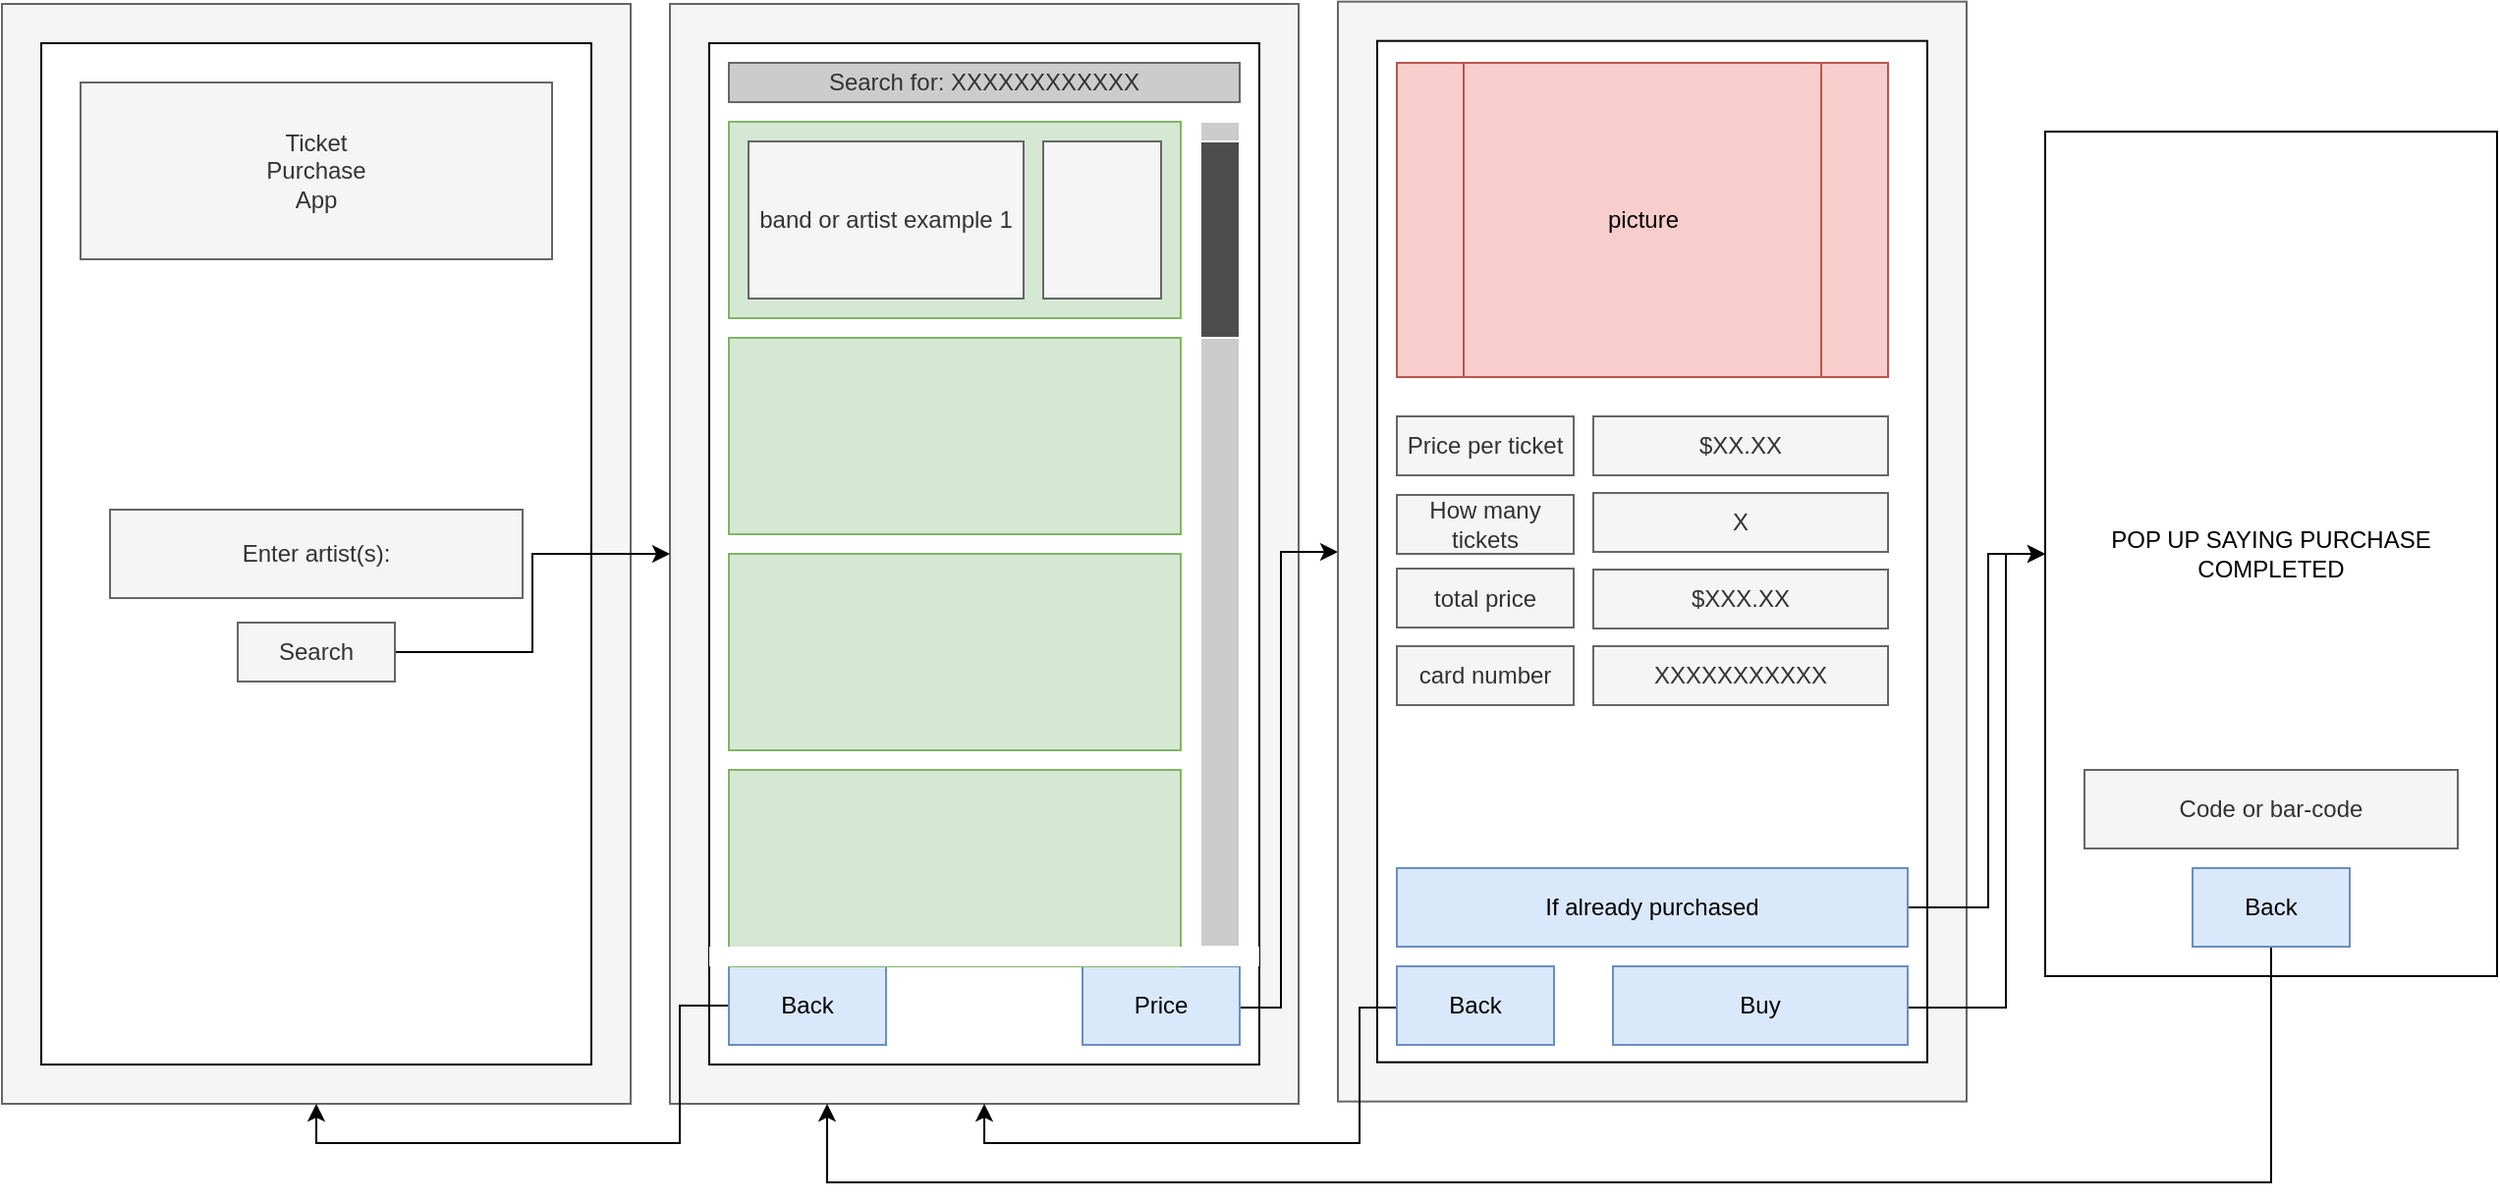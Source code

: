 <mxfile version="11.2.8" type="device" pages="1"><diagram id="AOk9VUPWFZsyAOvDKdK8" name="Page-1"><mxGraphModel dx="1402" dy="1796" grid="1" gridSize="10" guides="1" tooltips="1" connect="1" arrows="1" fold="1" page="1" pageScale="1" pageWidth="850" pageHeight="1100" math="0" shadow="0"><root><mxCell id="0"/><mxCell id="1" parent="0"/><mxCell id="KgG4tt-gbWZ3miLP_WWU-1" value="" style="rounded=0;whiteSpace=wrap;html=1;fillColor=#f5f5f5;strokeColor=#666666;fontColor=#333333;" vertex="1" parent="1"><mxGeometry width="320" height="560" as="geometry"/></mxCell><mxCell id="KgG4tt-gbWZ3miLP_WWU-7" value="" style="rounded=0;whiteSpace=wrap;html=1;strokeWidth=1;" vertex="1" parent="1"><mxGeometry x="20" y="20" width="280" height="520" as="geometry"/></mxCell><mxCell id="KgG4tt-gbWZ3miLP_WWU-23" value="" style="rounded=0;whiteSpace=wrap;html=1;fillColor=#f5f5f5;strokeColor=#666666;fontColor=#333333;" vertex="1" parent="1"><mxGeometry x="340" width="320" height="560" as="geometry"/></mxCell><mxCell id="KgG4tt-gbWZ3miLP_WWU-24" value="" style="rounded=0;whiteSpace=wrap;html=1;strokeWidth=1;" vertex="1" parent="1"><mxGeometry x="360" y="20" width="280" height="520" as="geometry"/></mxCell><mxCell id="KgG4tt-gbWZ3miLP_WWU-38" style="edgeStyle=orthogonalEdgeStyle;rounded=0;orthogonalLoop=1;jettySize=auto;html=1;exitX=0;exitY=0.5;exitDx=0;exitDy=0;entryX=0.5;entryY=1;entryDx=0;entryDy=0;" edge="1" parent="1" source="KgG4tt-gbWZ3miLP_WWU-5" target="KgG4tt-gbWZ3miLP_WWU-1"><mxGeometry relative="1" as="geometry"/></mxCell><mxCell id="KgG4tt-gbWZ3miLP_WWU-5" value="Back" style="text;html=1;strokeColor=#6c8ebf;fillColor=#dae8fc;align=center;verticalAlign=middle;whiteSpace=wrap;rounded=0;strokeWidth=1;" vertex="1" parent="1"><mxGeometry x="370" y="490" width="80" height="40" as="geometry"/></mxCell><mxCell id="KgG4tt-gbWZ3miLP_WWU-41" style="edgeStyle=orthogonalEdgeStyle;rounded=0;orthogonalLoop=1;jettySize=auto;html=1;" edge="1" parent="1" source="KgG4tt-gbWZ3miLP_WWU-6" target="KgG4tt-gbWZ3miLP_WWU-39"><mxGeometry relative="1" as="geometry"><Array as="points"><mxPoint x="651" y="511"/><mxPoint x="651" y="279"/></Array></mxGeometry></mxCell><mxCell id="KgG4tt-gbWZ3miLP_WWU-6" value="Price" style="text;html=1;strokeColor=#6c8ebf;fillColor=#dae8fc;align=center;verticalAlign=middle;whiteSpace=wrap;rounded=0;strokeWidth=1;" vertex="1" parent="1"><mxGeometry x="550" y="490" width="80" height="40" as="geometry"/></mxCell><mxCell id="KgG4tt-gbWZ3miLP_WWU-22" value="Search for: XXXXXXXXXXXX" style="text;html=1;strokeColor=#666666;fillColor=#CCCCCC;align=center;verticalAlign=middle;whiteSpace=wrap;rounded=0;fontColor=#333333;gradientColor=none;" vertex="1" parent="1"><mxGeometry x="370" y="30" width="260" height="20" as="geometry"/></mxCell><mxCell id="KgG4tt-gbWZ3miLP_WWU-25" value="" style="rounded=0;whiteSpace=wrap;html=1;strokeColor=#FFFFFF;strokeWidth=1;fillColor=#CCCCCC;gradientColor=none;" vertex="1" parent="1"><mxGeometry x="610" y="60" width="20" height="420" as="geometry"/></mxCell><mxCell id="KgG4tt-gbWZ3miLP_WWU-26" value="" style="rounded=0;whiteSpace=wrap;html=1;strokeColor=#FFFFFF;strokeWidth=1;fillColor=#4D4D4D;gradientColor=none;" vertex="1" parent="1"><mxGeometry x="610" y="70" width="20" height="100" as="geometry"/></mxCell><mxCell id="KgG4tt-gbWZ3miLP_WWU-27" value="" style="rounded=0;whiteSpace=wrap;html=1;strokeWidth=1;fillColor=#d5e8d4;strokeColor=#82b366;" vertex="1" parent="1"><mxGeometry x="370" y="60" width="230" height="100" as="geometry"/></mxCell><mxCell id="KgG4tt-gbWZ3miLP_WWU-28" value="" style="rounded=0;whiteSpace=wrap;html=1;strokeWidth=1;fillColor=#d5e8d4;strokeColor=#82b366;" vertex="1" parent="1"><mxGeometry x="370" y="170" width="230" height="100" as="geometry"/></mxCell><mxCell id="KgG4tt-gbWZ3miLP_WWU-29" value="" style="rounded=0;whiteSpace=wrap;html=1;strokeWidth=1;fillColor=#d5e8d4;strokeColor=#82b366;" vertex="1" parent="1"><mxGeometry x="370" y="280" width="230" height="100" as="geometry"/></mxCell><mxCell id="KgG4tt-gbWZ3miLP_WWU-30" value="" style="rounded=0;whiteSpace=wrap;html=1;strokeWidth=1;fillColor=#d5e8d4;strokeColor=#82b366;" vertex="1" parent="1"><mxGeometry x="370" y="390" width="230" height="100" as="geometry"/></mxCell><mxCell id="KgG4tt-gbWZ3miLP_WWU-31" value="" style="rounded=0;whiteSpace=wrap;html=1;strokeWidth=1;fillColor=#ffffff;strokeColor=none;" vertex="1" parent="1"><mxGeometry x="360" y="480" width="280" height="10" as="geometry"/></mxCell><mxCell id="KgG4tt-gbWZ3miLP_WWU-37" style="edgeStyle=orthogonalEdgeStyle;rounded=0;orthogonalLoop=1;jettySize=auto;html=1;" edge="1" parent="1" source="KgG4tt-gbWZ3miLP_WWU-32" target="KgG4tt-gbWZ3miLP_WWU-23"><mxGeometry relative="1" as="geometry"/></mxCell><mxCell id="KgG4tt-gbWZ3miLP_WWU-32" value="Search" style="text;html=1;strokeColor=#666666;fillColor=#f5f5f5;align=center;verticalAlign=middle;whiteSpace=wrap;rounded=0;fontColor=#333333;" vertex="1" parent="1"><mxGeometry x="120" y="315" width="80" height="30" as="geometry"/></mxCell><mxCell id="KgG4tt-gbWZ3miLP_WWU-33" value="Enter artist(s):" style="rounded=0;whiteSpace=wrap;html=1;strokeWidth=1;fillColor=#f5f5f5;strokeColor=#666666;fontColor=#333333;" vertex="1" parent="1"><mxGeometry x="55" y="257.5" width="210" height="45" as="geometry"/></mxCell><mxCell id="KgG4tt-gbWZ3miLP_WWU-34" value="Ticket&lt;br&gt;Purchase&lt;br&gt;App" style="text;html=1;strokeColor=#666666;fillColor=#f5f5f5;align=center;verticalAlign=middle;whiteSpace=wrap;rounded=0;fontColor=#333333;" vertex="1" parent="1"><mxGeometry x="40" y="40" width="240" height="90" as="geometry"/></mxCell><mxCell id="KgG4tt-gbWZ3miLP_WWU-35" value="band or artist example 1" style="text;html=1;align=center;verticalAlign=middle;whiteSpace=wrap;rounded=0;fillColor=#f5f5f5;strokeColor=#666666;fontColor=#333333;" vertex="1" parent="1"><mxGeometry x="380" y="70" width="140" height="80" as="geometry"/></mxCell><mxCell id="KgG4tt-gbWZ3miLP_WWU-36" value="" style="text;html=1;align=center;verticalAlign=middle;whiteSpace=wrap;rounded=0;fillColor=#f5f5f5;strokeColor=#666666;fontColor=#333333;" vertex="1" parent="1"><mxGeometry x="530" y="70" width="60" height="80" as="geometry"/></mxCell><mxCell id="KgG4tt-gbWZ3miLP_WWU-39" value="" style="rounded=0;whiteSpace=wrap;html=1;fillColor=#f5f5f5;strokeColor=#666666;fontColor=#333333;" vertex="1" parent="1"><mxGeometry x="680" y="-1.167" width="320" height="560" as="geometry"/></mxCell><mxCell id="KgG4tt-gbWZ3miLP_WWU-40" value="" style="rounded=0;whiteSpace=wrap;html=1;strokeWidth=1;" vertex="1" parent="1"><mxGeometry x="700" y="18.833" width="280" height="520" as="geometry"/></mxCell><mxCell id="KgG4tt-gbWZ3miLP_WWU-43" style="edgeStyle=orthogonalEdgeStyle;rounded=0;orthogonalLoop=1;jettySize=auto;html=1;entryX=0.5;entryY=1;entryDx=0;entryDy=0;" edge="1" parent="1" source="KgG4tt-gbWZ3miLP_WWU-42" target="KgG4tt-gbWZ3miLP_WWU-23"><mxGeometry relative="1" as="geometry"><Array as="points"><mxPoint x="691" y="511"/><mxPoint x="691" y="580"/><mxPoint x="500" y="580"/></Array></mxGeometry></mxCell><mxCell id="KgG4tt-gbWZ3miLP_WWU-42" value="Back" style="text;html=1;strokeColor=#6c8ebf;fillColor=#dae8fc;align=center;verticalAlign=middle;whiteSpace=wrap;rounded=0;strokeWidth=1;" vertex="1" parent="1"><mxGeometry x="710" y="490" width="80" height="40" as="geometry"/></mxCell><mxCell id="KgG4tt-gbWZ3miLP_WWU-44" value="picture" style="shape=process;whiteSpace=wrap;html=1;backgroundOutline=1;strokeColor=#b85450;strokeWidth=1;fillColor=#f8cecc;size=0.134;" vertex="1" parent="1"><mxGeometry x="710" y="30" width="250" height="160" as="geometry"/></mxCell><mxCell id="KgG4tt-gbWZ3miLP_WWU-45" value="Price per ticket" style="rounded=0;whiteSpace=wrap;html=1;strokeColor=#666666;strokeWidth=1;fillColor=#f5f5f5;fontColor=#333333;" vertex="1" parent="1"><mxGeometry x="710" y="210" width="90" height="30" as="geometry"/></mxCell><mxCell id="KgG4tt-gbWZ3miLP_WWU-46" value="$XX.XX" style="rounded=0;whiteSpace=wrap;html=1;strokeColor=#666666;strokeWidth=1;fillColor=#f5f5f5;fontColor=#333333;" vertex="1" parent="1"><mxGeometry x="810" y="210" width="150" height="30" as="geometry"/></mxCell><mxCell id="KgG4tt-gbWZ3miLP_WWU-47" value="How many tickets" style="rounded=0;whiteSpace=wrap;html=1;strokeColor=#666666;strokeWidth=1;fillColor=#f5f5f5;fontColor=#333333;" vertex="1" parent="1"><mxGeometry x="710" y="250" width="90" height="30" as="geometry"/></mxCell><mxCell id="KgG4tt-gbWZ3miLP_WWU-48" value="X" style="rounded=0;whiteSpace=wrap;html=1;strokeColor=#666666;strokeWidth=1;fillColor=#f5f5f5;fontColor=#333333;" vertex="1" parent="1"><mxGeometry x="810" y="249" width="150" height="30" as="geometry"/></mxCell><mxCell id="KgG4tt-gbWZ3miLP_WWU-49" value="total price" style="rounded=0;whiteSpace=wrap;html=1;strokeColor=#666666;strokeWidth=1;fillColor=#f5f5f5;fontColor=#333333;" vertex="1" parent="1"><mxGeometry x="710" y="287.5" width="90" height="30" as="geometry"/></mxCell><mxCell id="KgG4tt-gbWZ3miLP_WWU-50" value="$XXX.XX" style="rounded=0;whiteSpace=wrap;html=1;strokeColor=#666666;strokeWidth=1;fillColor=#f5f5f5;fontColor=#333333;" vertex="1" parent="1"><mxGeometry x="810" y="288" width="150" height="30" as="geometry"/></mxCell><mxCell id="KgG4tt-gbWZ3miLP_WWU-51" value="XXXXXXXXXXX" style="rounded=0;whiteSpace=wrap;html=1;strokeColor=#666666;strokeWidth=1;fillColor=#f5f5f5;fontColor=#333333;" vertex="1" parent="1"><mxGeometry x="810" y="327" width="150" height="30" as="geometry"/></mxCell><mxCell id="KgG4tt-gbWZ3miLP_WWU-52" value="card number" style="rounded=0;whiteSpace=wrap;html=1;strokeColor=#666666;strokeWidth=1;fillColor=#f5f5f5;fontColor=#333333;" vertex="1" parent="1"><mxGeometry x="710" y="327" width="90" height="30" as="geometry"/></mxCell><mxCell id="KgG4tt-gbWZ3miLP_WWU-56" style="edgeStyle=orthogonalEdgeStyle;rounded=0;orthogonalLoop=1;jettySize=auto;html=1;" edge="1" parent="1" source="KgG4tt-gbWZ3miLP_WWU-54" target="KgG4tt-gbWZ3miLP_WWU-55"><mxGeometry relative="1" as="geometry"><Array as="points"><mxPoint x="1020" y="511"/><mxPoint x="1020" y="280"/></Array></mxGeometry></mxCell><mxCell id="KgG4tt-gbWZ3miLP_WWU-54" value="Buy" style="text;html=1;strokeColor=#6c8ebf;fillColor=#dae8fc;align=center;verticalAlign=middle;whiteSpace=wrap;rounded=0;strokeWidth=1;" vertex="1" parent="1"><mxGeometry x="820" y="490" width="150" height="40" as="geometry"/></mxCell><mxCell id="KgG4tt-gbWZ3miLP_WWU-55" value="POP UP SAYING PURCHASE COMPLETED" style="rounded=0;whiteSpace=wrap;html=1;strokeWidth=1;" vertex="1" parent="1"><mxGeometry x="1040" y="65" width="230" height="430" as="geometry"/></mxCell><mxCell id="KgG4tt-gbWZ3miLP_WWU-57" value="Code or bar-code" style="rounded=0;whiteSpace=wrap;html=1;strokeColor=#666666;strokeWidth=1;fillColor=#f5f5f5;fontColor=#333333;" vertex="1" parent="1"><mxGeometry x="1060" y="390" width="190" height="40" as="geometry"/></mxCell><mxCell id="KgG4tt-gbWZ3miLP_WWU-59" style="edgeStyle=orthogonalEdgeStyle;rounded=0;orthogonalLoop=1;jettySize=auto;html=1;entryX=0.25;entryY=1;entryDx=0;entryDy=0;" edge="1" parent="1" source="KgG4tt-gbWZ3miLP_WWU-58" target="KgG4tt-gbWZ3miLP_WWU-23"><mxGeometry relative="1" as="geometry"><Array as="points"><mxPoint x="1155" y="600"/><mxPoint x="420" y="600"/></Array></mxGeometry></mxCell><mxCell id="KgG4tt-gbWZ3miLP_WWU-58" value="Back" style="text;html=1;strokeColor=#6c8ebf;fillColor=#dae8fc;align=center;verticalAlign=middle;whiteSpace=wrap;rounded=0;strokeWidth=1;" vertex="1" parent="1"><mxGeometry x="1115" y="440" width="80" height="40" as="geometry"/></mxCell><mxCell id="KgG4tt-gbWZ3miLP_WWU-62" style="edgeStyle=orthogonalEdgeStyle;rounded=0;orthogonalLoop=1;jettySize=auto;html=1;" edge="1" parent="1" source="KgG4tt-gbWZ3miLP_WWU-60" target="KgG4tt-gbWZ3miLP_WWU-55"><mxGeometry relative="1" as="geometry"><Array as="points"><mxPoint x="1011" y="460"/><mxPoint x="1011" y="280"/></Array></mxGeometry></mxCell><mxCell id="KgG4tt-gbWZ3miLP_WWU-60" value="If already purchased" style="text;html=1;strokeColor=#6c8ebf;fillColor=#dae8fc;align=center;verticalAlign=middle;whiteSpace=wrap;rounded=0;strokeWidth=1;" vertex="1" parent="1"><mxGeometry x="710" y="440" width="260" height="40" as="geometry"/></mxCell></root></mxGraphModel></diagram></mxfile>